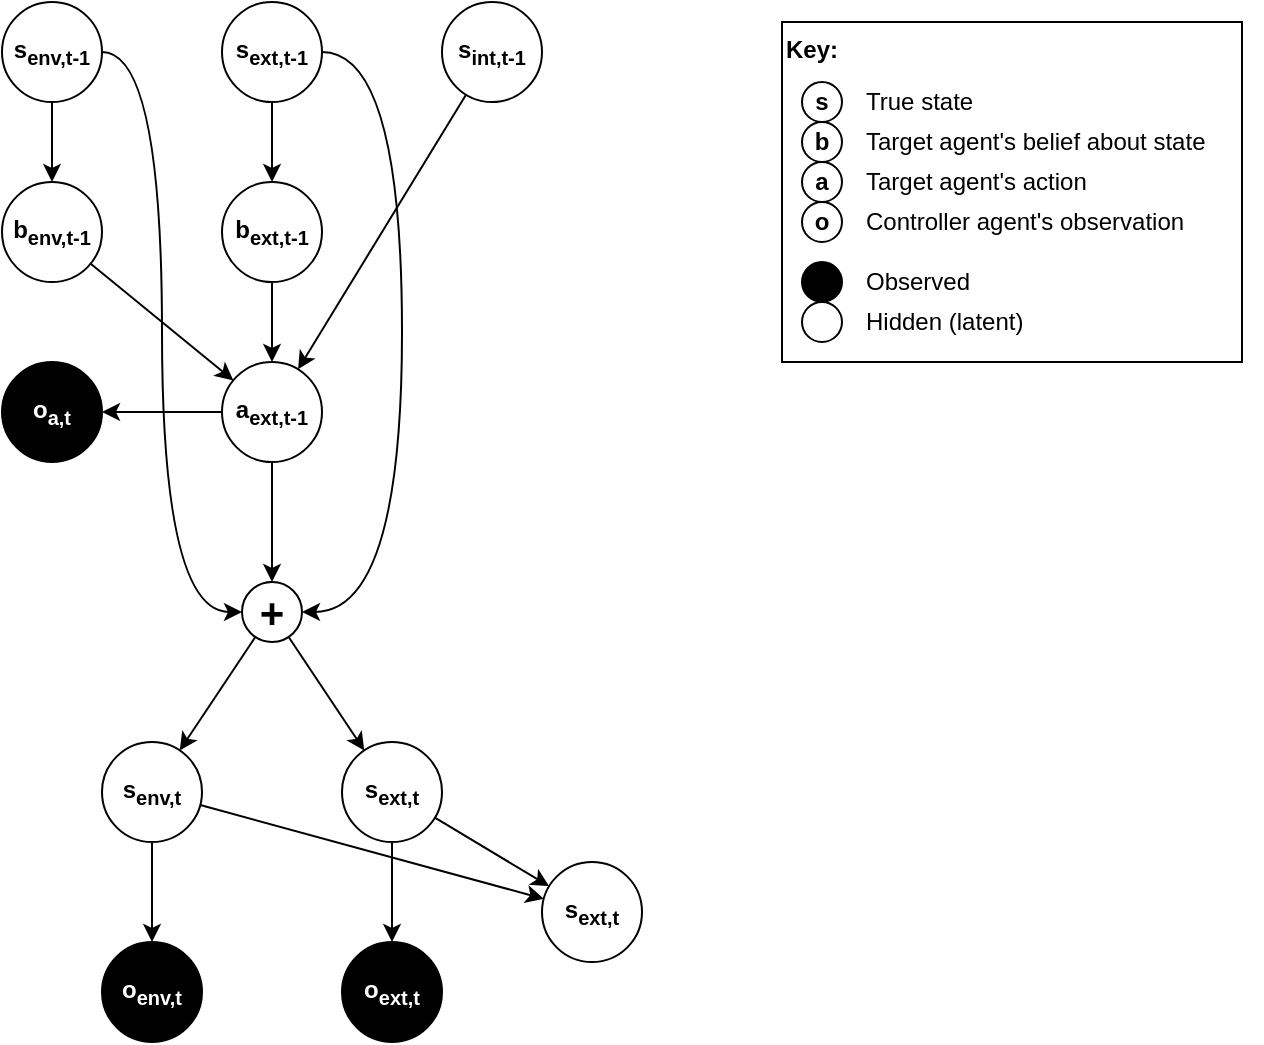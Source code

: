 <mxfile version="14.1.8" type="device" pages="7"><diagram id="QtdzlSZ_UQXzf0qfyII1" name="target-behaviour-model"><mxGraphModel dx="905" dy="672" grid="1" gridSize="10" guides="1" tooltips="1" connect="1" arrows="1" fold="1" page="1" pageScale="1" pageWidth="827" pageHeight="1169" math="0" shadow="0"><root><mxCell id="0"/><mxCell id="1" parent="0"/><mxCell id="ADPFvpgRYnkpSaKvr27C-1" value="o&lt;sub&gt;a,t&lt;/sub&gt;" style="ellipse;whiteSpace=wrap;html=1;aspect=fixed;fontStyle=1;fontSize=12;fillColor=#000000;fontColor=#FFFFFF;" vertex="1" parent="1"><mxGeometry x="90" y="410" width="50" height="50" as="geometry"/></mxCell><mxCell id="ADPFvpgRYnkpSaKvr27C-47" style="edgeStyle=none;rounded=0;orthogonalLoop=1;jettySize=auto;html=1;fontSize=21;" edge="1" parent="1" source="ADPFvpgRYnkpSaKvr27C-23" target="ADPFvpgRYnkpSaKvr27C-34"><mxGeometry relative="1" as="geometry"/></mxCell><mxCell id="ADPFvpgRYnkpSaKvr27C-56" style="edgeStyle=orthogonalEdgeStyle;curved=1;rounded=0;orthogonalLoop=1;jettySize=auto;html=1;fontSize=21;entryX=0;entryY=0.5;entryDx=0;entryDy=0;" edge="1" parent="1" source="ADPFvpgRYnkpSaKvr27C-23" target="ADPFvpgRYnkpSaKvr27C-37"><mxGeometry relative="1" as="geometry"><Array as="points"><mxPoint x="170" y="255"/><mxPoint x="170" y="535"/></Array></mxGeometry></mxCell><mxCell id="ADPFvpgRYnkpSaKvr27C-23" value="s&lt;sub&gt;env,t-1&lt;/sub&gt;" style="ellipse;whiteSpace=wrap;html=1;aspect=fixed;fontStyle=1;fontSize=12;" vertex="1" parent="1"><mxGeometry x="90" y="230" width="50" height="50" as="geometry"/></mxCell><mxCell id="ADPFvpgRYnkpSaKvr27C-46" style="edgeStyle=none;rounded=0;orthogonalLoop=1;jettySize=auto;html=1;fontSize=21;" edge="1" parent="1" source="ADPFvpgRYnkpSaKvr27C-32" target="ADPFvpgRYnkpSaKvr27C-35"><mxGeometry relative="1" as="geometry"/></mxCell><mxCell id="ADPFvpgRYnkpSaKvr27C-55" style="edgeStyle=orthogonalEdgeStyle;rounded=0;orthogonalLoop=1;jettySize=auto;html=1;fontSize=21;curved=1;" edge="1" parent="1" source="ADPFvpgRYnkpSaKvr27C-32" target="ADPFvpgRYnkpSaKvr27C-37"><mxGeometry relative="1" as="geometry"><Array as="points"><mxPoint x="290" y="255"/><mxPoint x="290" y="535"/></Array></mxGeometry></mxCell><mxCell id="ADPFvpgRYnkpSaKvr27C-32" value="&lt;span style=&quot;font-size: 12px&quot;&gt;s&lt;/span&gt;&lt;sub&gt;ext,t-1&lt;/sub&gt;" style="ellipse;whiteSpace=wrap;html=1;aspect=fixed;fontStyle=1;fontSize=12;" vertex="1" parent="1"><mxGeometry x="200" y="230" width="50" height="50" as="geometry"/></mxCell><mxCell id="ADPFvpgRYnkpSaKvr27C-48" style="edgeStyle=none;rounded=0;orthogonalLoop=1;jettySize=auto;html=1;fontSize=21;" edge="1" parent="1" source="ADPFvpgRYnkpSaKvr27C-33" target="ADPFvpgRYnkpSaKvr27C-36"><mxGeometry relative="1" as="geometry"/></mxCell><mxCell id="ADPFvpgRYnkpSaKvr27C-33" value="s&lt;sub&gt;int,t-1&lt;/sub&gt;" style="ellipse;whiteSpace=wrap;html=1;aspect=fixed;fontStyle=1;fontSize=12;" vertex="1" parent="1"><mxGeometry x="310" y="230" width="50" height="50" as="geometry"/></mxCell><mxCell id="ADPFvpgRYnkpSaKvr27C-45" style="rounded=0;orthogonalLoop=1;jettySize=auto;html=1;fontSize=21;" edge="1" parent="1" source="ADPFvpgRYnkpSaKvr27C-34" target="ADPFvpgRYnkpSaKvr27C-36"><mxGeometry relative="1" as="geometry"/></mxCell><mxCell id="ADPFvpgRYnkpSaKvr27C-34" value="&lt;span style=&quot;font-size: 12px&quot;&gt;b&lt;/span&gt;&lt;sub&gt;env,t-1&lt;/sub&gt;" style="ellipse;whiteSpace=wrap;html=1;aspect=fixed;fontStyle=1;fontSize=12;" vertex="1" parent="1"><mxGeometry x="90" y="320" width="50" height="50" as="geometry"/></mxCell><mxCell id="ADPFvpgRYnkpSaKvr27C-44" style="edgeStyle=orthogonalEdgeStyle;rounded=0;orthogonalLoop=1;jettySize=auto;html=1;fontSize=21;" edge="1" parent="1" source="ADPFvpgRYnkpSaKvr27C-35" target="ADPFvpgRYnkpSaKvr27C-36"><mxGeometry relative="1" as="geometry"/></mxCell><mxCell id="ADPFvpgRYnkpSaKvr27C-35" value="&lt;span style=&quot;font-size: 12px&quot;&gt;b&lt;/span&gt;&lt;sub&gt;ext,t-1&lt;/sub&gt;" style="ellipse;whiteSpace=wrap;html=1;aspect=fixed;fontStyle=1;fontSize=12;" vertex="1" parent="1"><mxGeometry x="200" y="320" width="50" height="50" as="geometry"/></mxCell><mxCell id="ADPFvpgRYnkpSaKvr27C-43" style="edgeStyle=orthogonalEdgeStyle;rounded=0;orthogonalLoop=1;jettySize=auto;html=1;fontSize=21;" edge="1" parent="1" source="ADPFvpgRYnkpSaKvr27C-36" target="ADPFvpgRYnkpSaKvr27C-1"><mxGeometry relative="1" as="geometry"/></mxCell><mxCell id="ADPFvpgRYnkpSaKvr27C-57" style="rounded=0;orthogonalLoop=1;jettySize=auto;html=1;fontSize=21;" edge="1" parent="1" source="ADPFvpgRYnkpSaKvr27C-36" target="ADPFvpgRYnkpSaKvr27C-37"><mxGeometry relative="1" as="geometry"/></mxCell><mxCell id="ADPFvpgRYnkpSaKvr27C-36" value="&lt;span style=&quot;font-size: 12px&quot;&gt;a&lt;/span&gt;&lt;sub&gt;ext,t-1&lt;/sub&gt;" style="ellipse;whiteSpace=wrap;html=1;aspect=fixed;fontStyle=1;fontSize=12;" vertex="1" parent="1"><mxGeometry x="200" y="410" width="50" height="50" as="geometry"/></mxCell><mxCell id="ADPFvpgRYnkpSaKvr27C-49" style="edgeStyle=none;rounded=0;orthogonalLoop=1;jettySize=auto;html=1;fontSize=21;" edge="1" parent="1" source="ADPFvpgRYnkpSaKvr27C-37" target="ADPFvpgRYnkpSaKvr27C-38"><mxGeometry relative="1" as="geometry"/></mxCell><mxCell id="ADPFvpgRYnkpSaKvr27C-50" style="edgeStyle=none;rounded=0;orthogonalLoop=1;jettySize=auto;html=1;fontSize=21;" edge="1" parent="1" source="ADPFvpgRYnkpSaKvr27C-37" target="ADPFvpgRYnkpSaKvr27C-39"><mxGeometry relative="1" as="geometry"/></mxCell><mxCell id="ADPFvpgRYnkpSaKvr27C-37" value="+" style="ellipse;whiteSpace=wrap;html=1;aspect=fixed;fontStyle=1;fontSize=21;" vertex="1" parent="1"><mxGeometry x="210" y="520" width="30" height="30" as="geometry"/></mxCell><mxCell id="ADPFvpgRYnkpSaKvr27C-51" style="edgeStyle=none;rounded=0;orthogonalLoop=1;jettySize=auto;html=1;fontSize=21;" edge="1" parent="1" source="ADPFvpgRYnkpSaKvr27C-38" target="ADPFvpgRYnkpSaKvr27C-41"><mxGeometry relative="1" as="geometry"/></mxCell><mxCell id="ADPFvpgRYnkpSaKvr27C-54" style="edgeStyle=none;rounded=0;orthogonalLoop=1;jettySize=auto;html=1;fontSize=21;" edge="1" parent="1" source="ADPFvpgRYnkpSaKvr27C-38" target="ADPFvpgRYnkpSaKvr27C-40"><mxGeometry relative="1" as="geometry"/></mxCell><mxCell id="ADPFvpgRYnkpSaKvr27C-38" value="s&lt;sub&gt;env,t&lt;/sub&gt;" style="ellipse;whiteSpace=wrap;html=1;aspect=fixed;fontStyle=1;fontSize=12;" vertex="1" parent="1"><mxGeometry x="140" y="600" width="50" height="50" as="geometry"/></mxCell><mxCell id="ADPFvpgRYnkpSaKvr27C-52" style="edgeStyle=none;rounded=0;orthogonalLoop=1;jettySize=auto;html=1;fontSize=21;" edge="1" parent="1" source="ADPFvpgRYnkpSaKvr27C-39" target="ADPFvpgRYnkpSaKvr27C-42"><mxGeometry relative="1" as="geometry"/></mxCell><mxCell id="ADPFvpgRYnkpSaKvr27C-53" style="edgeStyle=none;rounded=0;orthogonalLoop=1;jettySize=auto;html=1;fontSize=21;" edge="1" parent="1" source="ADPFvpgRYnkpSaKvr27C-39" target="ADPFvpgRYnkpSaKvr27C-40"><mxGeometry relative="1" as="geometry"/></mxCell><mxCell id="ADPFvpgRYnkpSaKvr27C-39" value="s&lt;sub&gt;ext,t&lt;/sub&gt;" style="ellipse;whiteSpace=wrap;html=1;aspect=fixed;fontStyle=1;fontSize=12;" vertex="1" parent="1"><mxGeometry x="260" y="600" width="50" height="50" as="geometry"/></mxCell><mxCell id="ADPFvpgRYnkpSaKvr27C-40" value="s&lt;sub&gt;ext,t&lt;/sub&gt;" style="ellipse;whiteSpace=wrap;html=1;aspect=fixed;fontStyle=1;fontSize=12;" vertex="1" parent="1"><mxGeometry x="360" y="660" width="50" height="50" as="geometry"/></mxCell><mxCell id="ADPFvpgRYnkpSaKvr27C-41" value="o&lt;sub&gt;env,t&lt;/sub&gt;" style="ellipse;whiteSpace=wrap;html=1;aspect=fixed;fontStyle=1;fontSize=12;fillColor=#000000;fontColor=#FFFFFF;" vertex="1" parent="1"><mxGeometry x="140" y="700" width="50" height="50" as="geometry"/></mxCell><mxCell id="ADPFvpgRYnkpSaKvr27C-42" value="o&lt;sub&gt;ext,t&lt;/sub&gt;" style="ellipse;whiteSpace=wrap;html=1;aspect=fixed;fontStyle=1;fontSize=12;fillColor=#000000;fontColor=#FFFFFF;" vertex="1" parent="1"><mxGeometry x="260" y="700" width="50" height="50" as="geometry"/></mxCell><mxCell id="-2ILIqnH0uPCIQ0NG5LR-1" value="Key:" style="rounded=0;whiteSpace=wrap;html=1;fontStyle=1;align=left;verticalAlign=top;" vertex="1" parent="1"><mxGeometry x="480" y="240" width="230" height="170" as="geometry"/></mxCell><mxCell id="-2ILIqnH0uPCIQ0NG5LR-11" value="s" style="ellipse;whiteSpace=wrap;html=1;aspect=fixed;fontStyle=1;fontSize=12;" vertex="1" parent="1"><mxGeometry x="490" y="270" width="20" height="20" as="geometry"/></mxCell><mxCell id="-2ILIqnH0uPCIQ0NG5LR-12" value="b" style="ellipse;whiteSpace=wrap;html=1;aspect=fixed;fontStyle=1;fontSize=12;" vertex="1" parent="1"><mxGeometry x="490" y="290" width="20" height="20" as="geometry"/></mxCell><mxCell id="-2ILIqnH0uPCIQ0NG5LR-13" value="a" style="ellipse;whiteSpace=wrap;html=1;aspect=fixed;fontStyle=1;fontSize=12;" vertex="1" parent="1"><mxGeometry x="490" y="310" width="20" height="20" as="geometry"/></mxCell><mxCell id="-2ILIqnH0uPCIQ0NG5LR-14" value="o" style="ellipse;whiteSpace=wrap;html=1;aspect=fixed;fontStyle=1;fontSize=12;" vertex="1" parent="1"><mxGeometry x="490" y="330" width="20" height="20" as="geometry"/></mxCell><mxCell id="-2ILIqnH0uPCIQ0NG5LR-15" value="True state" style="text;html=1;strokeColor=none;fillColor=none;align=left;verticalAlign=middle;whiteSpace=wrap;rounded=0;fontSize=12;" vertex="1" parent="1"><mxGeometry x="520" y="270" width="110" height="20" as="geometry"/></mxCell><mxCell id="-2ILIqnH0uPCIQ0NG5LR-16" value="Target agent's belief about state" style="text;html=1;strokeColor=none;fillColor=none;align=left;verticalAlign=middle;whiteSpace=wrap;rounded=0;fontSize=12;" vertex="1" parent="1"><mxGeometry x="520" y="290" width="200" height="20" as="geometry"/></mxCell><mxCell id="-2ILIqnH0uPCIQ0NG5LR-17" value="Target agent's action" style="text;html=1;strokeColor=none;fillColor=none;align=left;verticalAlign=middle;whiteSpace=wrap;rounded=0;fontSize=12;" vertex="1" parent="1"><mxGeometry x="520" y="310" width="200" height="20" as="geometry"/></mxCell><mxCell id="-2ILIqnH0uPCIQ0NG5LR-18" value="Controller agent's observation" style="text;html=1;strokeColor=none;fillColor=none;align=left;verticalAlign=middle;whiteSpace=wrap;rounded=0;fontSize=12;" vertex="1" parent="1"><mxGeometry x="520" y="330" width="200" height="20" as="geometry"/></mxCell><mxCell id="-2ILIqnH0uPCIQ0NG5LR-19" value="" style="ellipse;whiteSpace=wrap;html=1;aspect=fixed;fontStyle=1;fontSize=12;fillColor=#000000;" vertex="1" parent="1"><mxGeometry x="490" y="360" width="20" height="20" as="geometry"/></mxCell><mxCell id="-2ILIqnH0uPCIQ0NG5LR-20" value="" style="ellipse;whiteSpace=wrap;html=1;aspect=fixed;fontStyle=1;fontSize=12;" vertex="1" parent="1"><mxGeometry x="490" y="380" width="20" height="20" as="geometry"/></mxCell><mxCell id="-2ILIqnH0uPCIQ0NG5LR-21" value="Observed" style="text;html=1;strokeColor=none;fillColor=none;align=left;verticalAlign=middle;whiteSpace=wrap;rounded=0;fontSize=12;" vertex="1" parent="1"><mxGeometry x="520" y="360" width="200" height="20" as="geometry"/></mxCell><mxCell id="-2ILIqnH0uPCIQ0NG5LR-22" value="Hidden (latent)" style="text;html=1;strokeColor=none;fillColor=none;align=left;verticalAlign=middle;whiteSpace=wrap;rounded=0;fontSize=12;" vertex="1" parent="1"><mxGeometry x="520" y="380" width="200" height="20" as="geometry"/></mxCell></root></mxGraphModel></diagram><diagram id="-X9fURTQaDmz15lG2JNf" name="controller-reward"><mxGraphModel dx="1086" dy="806" grid="1" gridSize="10" guides="1" tooltips="1" connect="1" arrows="1" fold="1" page="1" pageScale="1" pageWidth="827" pageHeight="1169" math="0" shadow="0"><root><mxCell id="wrNYG9gyGPS-cZgi2p1g-0"/><mxCell id="wrNYG9gyGPS-cZgi2p1g-1" parent="wrNYG9gyGPS-cZgi2p1g-0"/><mxCell id="NdN7URrwchVapzlIkRLf-3" value="Simplified" style="rounded=0;whiteSpace=wrap;html=1;strokeColor=#d6b656;fillColor=none;dashed=1;strokeWidth=3;fontStyle=1;verticalAlign=top;align=left;spacing=2;spacingLeft=3;fontColor=#AD9346;dashPattern=1 1;perimeterSpacing=0;" vertex="1" parent="wrNYG9gyGPS-cZgi2p1g-1"><mxGeometry x="380" y="210" width="220" height="490" as="geometry"/></mxCell><mxCell id="NdN7URrwchVapzlIkRLf-2" value="True" style="rounded=0;whiteSpace=wrap;html=1;strokeColor=#d6b656;fillColor=none;dashed=1;strokeWidth=3;fontStyle=1;verticalAlign=top;align=left;spacing=2;spacingLeft=3;fontColor=#AD9346;dashPattern=1 1;perimeterSpacing=0;" vertex="1" parent="wrNYG9gyGPS-cZgi2p1g-1"><mxGeometry x="10" y="210" width="350" height="490" as="geometry"/></mxCell><mxCell id="NdN7URrwchVapzlIkRLf-7" value="o&lt;sub&gt;r,ctrl&lt;/sub&gt;" style="ellipse;whiteSpace=wrap;html=1;aspect=fixed;fontStyle=1;fontSize=12;fillColor=#000000;fontColor=#FFFFFF;" vertex="1" parent="wrNYG9gyGPS-cZgi2p1g-1"><mxGeometry x="464" y="470" width="50" height="50" as="geometry"/></mxCell><mxCell id="NdN7URrwchVapzlIkRLf-8" style="edgeStyle=none;rounded=0;orthogonalLoop=1;jettySize=auto;html=1;fontSize=12;" edge="1" source="NdN7URrwchVapzlIkRLf-9" target="NdN7URrwchVapzlIkRLf-11" parent="wrNYG9gyGPS-cZgi2p1g-1"><mxGeometry relative="1" as="geometry"/></mxCell><mxCell id="NdN7URrwchVapzlIkRLf-9" value="s&lt;sub&gt;env&lt;/sub&gt;" style="ellipse;whiteSpace=wrap;html=1;aspect=fixed;fontStyle=1;fontSize=12;fillColor=#808080;fontColor=#FFFFFF;" vertex="1" parent="wrNYG9gyGPS-cZgi2p1g-1"><mxGeometry x="414" y="290" width="50" height="50" as="geometry"/></mxCell><mxCell id="NdN7URrwchVapzlIkRLf-10" style="edgeStyle=none;rounded=0;orthogonalLoop=1;jettySize=auto;html=1;entryX=0.5;entryY=1;entryDx=0;entryDy=0;fontSize=12;" edge="1" source="NdN7URrwchVapzlIkRLf-11" target="NdN7URrwchVapzlIkRLf-7" parent="wrNYG9gyGPS-cZgi2p1g-1"><mxGeometry relative="1" as="geometry"/></mxCell><mxCell id="NdN7URrwchVapzlIkRLf-11" value="r&lt;sub&gt;ctrl&lt;/sub&gt;" style="ellipse;whiteSpace=wrap;html=1;aspect=fixed;fontStyle=1;fontSize=12;" vertex="1" parent="wrNYG9gyGPS-cZgi2p1g-1"><mxGeometry x="464" y="380" width="50" height="50" as="geometry"/></mxCell><mxCell id="NdN7URrwchVapzlIkRLf-28" style="edgeStyle=none;rounded=0;orthogonalLoop=1;jettySize=auto;html=1;fontSize=12;" edge="1" parent="wrNYG9gyGPS-cZgi2p1g-1" source="NdN7URrwchVapzlIkRLf-15" target="NdN7URrwchVapzlIkRLf-27"><mxGeometry relative="1" as="geometry"/></mxCell><mxCell id="NdN7URrwchVapzlIkRLf-15" value="&lt;b&gt;professor's&lt;br&gt;judgement&lt;/b&gt;" style="ellipse;whiteSpace=wrap;html=1;fillColor=none;fontSize=12;align=center;" vertex="1" parent="wrNYG9gyGPS-cZgi2p1g-1"><mxGeometry x="110" y="410" width="90" height="80" as="geometry"/></mxCell><mxCell id="NdN7URrwchVapzlIkRLf-20" style="edgeStyle=none;rounded=0;orthogonalLoop=1;jettySize=auto;html=1;fontSize=12;" edge="1" parent="wrNYG9gyGPS-cZgi2p1g-1" source="NdN7URrwchVapzlIkRLf-16" target="NdN7URrwchVapzlIkRLf-15"><mxGeometry relative="1" as="geometry"/></mxCell><mxCell id="NdN7URrwchVapzlIkRLf-16" value="&lt;b&gt;target's&lt;br&gt;state&lt;/b&gt;" style="ellipse;whiteSpace=wrap;html=1;fontSize=12;align=center;fillColor=#808080;fontColor=#FFFFFF;" vertex="1" parent="wrNYG9gyGPS-cZgi2p1g-1"><mxGeometry x="260" y="310" width="90" height="80" as="geometry"/></mxCell><mxCell id="NdN7URrwchVapzlIkRLf-19" style="edgeStyle=none;rounded=0;orthogonalLoop=1;jettySize=auto;html=1;fontSize=12;" edge="1" parent="wrNYG9gyGPS-cZgi2p1g-1" source="NdN7URrwchVapzlIkRLf-17" target="NdN7URrwchVapzlIkRLf-15"><mxGeometry relative="1" as="geometry"/></mxCell><mxCell id="NdN7URrwchVapzlIkRLf-17" value="&lt;b&gt;target's&lt;br&gt;trajectory&lt;/b&gt;" style="ellipse;whiteSpace=wrap;html=1;fontSize=12;align=center;fillColor=#808080;fontColor=#FFFFFF;" vertex="1" parent="wrNYG9gyGPS-cZgi2p1g-1"><mxGeometry x="260" y="400" width="90" height="80" as="geometry"/></mxCell><mxCell id="NdN7URrwchVapzlIkRLf-22" style="edgeStyle=none;rounded=0;orthogonalLoop=1;jettySize=auto;html=1;fontSize=12;" edge="1" parent="wrNYG9gyGPS-cZgi2p1g-1" source="NdN7URrwchVapzlIkRLf-21" target="NdN7URrwchVapzlIkRLf-15"><mxGeometry relative="1" as="geometry"/></mxCell><mxCell id="NdN7URrwchVapzlIkRLf-21" value="&lt;b&gt;professor's&lt;br&gt;past&lt;br&gt;controller feedback&lt;/b&gt;" style="ellipse;whiteSpace=wrap;html=1;fontSize=12;align=center;fillColor=#808080;fontColor=#FFFFFF;" vertex="1" parent="wrNYG9gyGPS-cZgi2p1g-1"><mxGeometry x="20" y="320" width="90" height="80" as="geometry"/></mxCell><mxCell id="NdN7URrwchVapzlIkRLf-24" style="edgeStyle=none;rounded=0;orthogonalLoop=1;jettySize=auto;html=1;fontSize=12;" edge="1" parent="wrNYG9gyGPS-cZgi2p1g-1" source="NdN7URrwchVapzlIkRLf-23" target="NdN7URrwchVapzlIkRLf-15"><mxGeometry relative="1" as="geometry"/></mxCell><mxCell id="NdN7URrwchVapzlIkRLf-23" value="&lt;b&gt;professor's&lt;br&gt;objective&lt;/b&gt;" style="ellipse;whiteSpace=wrap;html=1;fillColor=none;fontSize=12;align=center;" vertex="1" parent="wrNYG9gyGPS-cZgi2p1g-1"><mxGeometry x="80" y="230" width="90" height="80" as="geometry"/></mxCell><mxCell id="NdN7URrwchVapzlIkRLf-25" value="o&lt;sub&gt;r,ctrl&lt;/sub&gt;" style="ellipse;whiteSpace=wrap;html=1;aspect=fixed;fontStyle=1;fontSize=12;fillColor=#000000;fontColor=#FFFFFF;" vertex="1" parent="wrNYG9gyGPS-cZgi2p1g-1"><mxGeometry x="130" y="630" width="50" height="50" as="geometry"/></mxCell><mxCell id="NdN7URrwchVapzlIkRLf-26" style="edgeStyle=none;rounded=0;orthogonalLoop=1;jettySize=auto;html=1;entryX=0.5;entryY=1;entryDx=0;entryDy=0;fontSize=12;" edge="1" source="NdN7URrwchVapzlIkRLf-27" target="NdN7URrwchVapzlIkRLf-25" parent="wrNYG9gyGPS-cZgi2p1g-1"><mxGeometry relative="1" as="geometry"/></mxCell><mxCell id="NdN7URrwchVapzlIkRLf-27" value="r&lt;sub&gt;ctrl&lt;/sub&gt;" style="ellipse;whiteSpace=wrap;html=1;aspect=fixed;fontStyle=1;fontSize=12;" vertex="1" parent="wrNYG9gyGPS-cZgi2p1g-1"><mxGeometry x="130" y="540" width="50" height="50" as="geometry"/></mxCell><mxCell id="NdN7URrwchVapzlIkRLf-30" style="edgeStyle=none;rounded=0;orthogonalLoop=1;jettySize=auto;html=1;fontSize=12;" edge="1" parent="wrNYG9gyGPS-cZgi2p1g-1" source="NdN7URrwchVapzlIkRLf-29" target="NdN7URrwchVapzlIkRLf-11"><mxGeometry relative="1" as="geometry"/></mxCell><mxCell id="NdN7URrwchVapzlIkRLf-29" value="s&lt;sub&gt;ext&lt;/sub&gt;" style="ellipse;whiteSpace=wrap;html=1;aspect=fixed;fontStyle=1;fontSize=12;fillColor=#808080;fontColor=#FFFFFF;" vertex="1" parent="wrNYG9gyGPS-cZgi2p1g-1"><mxGeometry x="514" y="290" width="50" height="50" as="geometry"/></mxCell><mxCell id="dTZmf2LsyuIVv_brjaKV-1" style="edgeStyle=none;rounded=0;orthogonalLoop=1;jettySize=auto;html=1;fontSize=12;" edge="1" parent="wrNYG9gyGPS-cZgi2p1g-1" source="dTZmf2LsyuIVv_brjaKV-0" target="NdN7URrwchVapzlIkRLf-15"><mxGeometry relative="1" as="geometry"/></mxCell><mxCell id="dTZmf2LsyuIVv_brjaKV-0" value="&lt;b&gt;environment&lt;br&gt;state&lt;/b&gt;" style="ellipse;whiteSpace=wrap;html=1;fontSize=12;align=center;fillColor=#808080;fontColor=#FFFFFF;" vertex="1" parent="wrNYG9gyGPS-cZgi2p1g-1"><mxGeometry x="190" y="240" width="90" height="80" as="geometry"/></mxCell><mxCell id="iWz8dyB88ESRTglYH8F5-0" value="Key:" style="rounded=0;whiteSpace=wrap;html=1;fontStyle=1;align=left;verticalAlign=top;" vertex="1" parent="wrNYG9gyGPS-cZgi2p1g-1"><mxGeometry x="630" y="210" width="260" height="100" as="geometry"/></mxCell><mxCell id="iWz8dyB88ESRTglYH8F5-9" value="" style="ellipse;whiteSpace=wrap;html=1;aspect=fixed;fontStyle=1;fontSize=12;fillColor=#808080;" vertex="1" parent="wrNYG9gyGPS-cZgi2p1g-1"><mxGeometry x="640" y="260" width="20" height="20" as="geometry"/></mxCell><mxCell id="iWz8dyB88ESRTglYH8F5-10" value="" style="ellipse;whiteSpace=wrap;html=1;aspect=fixed;fontStyle=1;fontSize=12;" vertex="1" parent="wrNYG9gyGPS-cZgi2p1g-1"><mxGeometry x="640" y="280" width="20" height="20" as="geometry"/></mxCell><mxCell id="iWz8dyB88ESRTglYH8F5-11" value="Latent + observation rolled into one" style="text;html=1;strokeColor=none;fillColor=none;align=left;verticalAlign=middle;whiteSpace=wrap;rounded=0;fontSize=12;" vertex="1" parent="wrNYG9gyGPS-cZgi2p1g-1"><mxGeometry x="670" y="260" width="200" height="20" as="geometry"/></mxCell><mxCell id="iWz8dyB88ESRTglYH8F5-12" value="Hidden (latent)" style="text;html=1;strokeColor=none;fillColor=none;align=left;verticalAlign=middle;whiteSpace=wrap;rounded=0;fontSize=12;" vertex="1" parent="wrNYG9gyGPS-cZgi2p1g-1"><mxGeometry x="670" y="280" width="170" height="20" as="geometry"/></mxCell><mxCell id="iWz8dyB88ESRTglYH8F5-13" value="" style="ellipse;whiteSpace=wrap;html=1;aspect=fixed;fontStyle=1;fontSize=12;fillColor=#000000;" vertex="1" parent="wrNYG9gyGPS-cZgi2p1g-1"><mxGeometry x="640" y="240" width="20" height="20" as="geometry"/></mxCell><mxCell id="iWz8dyB88ESRTglYH8F5-14" value="Observed" style="text;html=1;strokeColor=none;fillColor=none;align=left;verticalAlign=middle;whiteSpace=wrap;rounded=0;fontSize=12;" vertex="1" parent="wrNYG9gyGPS-cZgi2p1g-1"><mxGeometry x="670" y="240" width="170" height="20" as="geometry"/></mxCell></root></mxGraphModel></diagram><diagram id="SvDaWFh80QO-hT4ZVw1k" name="goal-selection"><mxGraphModel dx="1086" dy="806" grid="1" gridSize="10" guides="1" tooltips="1" connect="1" arrows="1" fold="1" page="1" pageScale="1" pageWidth="827" pageHeight="1169" math="0" shadow="0"><root><mxCell id="1ygy4RnQ-h4MkEhQAP_c-0"/><mxCell id="1ygy4RnQ-h4MkEhQAP_c-1" parent="1ygy4RnQ-h4MkEhQAP_c-0"/><mxCell id="6L2JGAeCJaXu3ApBke-H-4" style="edgeStyle=none;rounded=0;orthogonalLoop=1;jettySize=auto;html=1;fontSize=12;fillColor=#dae8fc;strokeColor=#6c8ebf;" edge="1" parent="1ygy4RnQ-h4MkEhQAP_c-1" source="1ygy4RnQ-h4MkEhQAP_c-2" target="6L2JGAeCJaXu3ApBke-H-1"><mxGeometry relative="1" as="geometry"/></mxCell><mxCell id="6L2JGAeCJaXu3ApBke-H-5" style="edgeStyle=none;rounded=0;orthogonalLoop=1;jettySize=auto;html=1;fontSize=12;fillColor=#dae8fc;strokeColor=#6c8ebf;" edge="1" parent="1ygy4RnQ-h4MkEhQAP_c-1" source="1ygy4RnQ-h4MkEhQAP_c-2" target="6L2JGAeCJaXu3ApBke-H-2"><mxGeometry relative="1" as="geometry"/></mxCell><mxCell id="6L2JGAeCJaXu3ApBke-H-6" style="edgeStyle=none;rounded=0;orthogonalLoop=1;jettySize=auto;html=1;fontSize=12;fillColor=#dae8fc;strokeColor=#6c8ebf;" edge="1" parent="1ygy4RnQ-h4MkEhQAP_c-1" source="1ygy4RnQ-h4MkEhQAP_c-2" target="6L2JGAeCJaXu3ApBke-H-3"><mxGeometry relative="1" as="geometry"/></mxCell><mxCell id="1ygy4RnQ-h4MkEhQAP_c-2" value="choice" style="rhombus;whiteSpace=wrap;html=1;fillColor=#dae8fc;fontSize=12;align=center;fontStyle=1;strokeColor=#6c8ebf;" vertex="1" parent="1ygy4RnQ-h4MkEhQAP_c-1"><mxGeometry x="290" y="180" width="80" height="50" as="geometry"/></mxCell><mxCell id="Sa4e_jLT1mJcIVpEZ8E7-5" value="p(r|g)" style="edgeStyle=none;rounded=0;orthogonalLoop=1;jettySize=auto;html=1;fontSize=12;" edge="1" parent="1ygy4RnQ-h4MkEhQAP_c-1" source="6L2JGAeCJaXu3ApBke-H-1" target="Sa4e_jLT1mJcIVpEZ8E7-1"><mxGeometry relative="1" as="geometry"/></mxCell><mxCell id="6L2JGAeCJaXu3ApBke-H-1" value="Seen states" style="rounded=1;whiteSpace=wrap;html=1;fillColor=#e1d5e7;fontSize=12;align=center;fontStyle=1;strokeColor=#9673a6;" vertex="1" parent="1ygy4RnQ-h4MkEhQAP_c-1"><mxGeometry x="200" y="290" width="120" height="30" as="geometry"/></mxCell><mxCell id="Sa4e_jLT1mJcIVpEZ8E7-6" value="p(r|g)" style="edgeStyle=none;rounded=0;orthogonalLoop=1;jettySize=auto;html=1;fontSize=12;" edge="1" parent="1ygy4RnQ-h4MkEhQAP_c-1" source="6L2JGAeCJaXu3ApBke-H-2" target="Sa4e_jLT1mJcIVpEZ8E7-2"><mxGeometry relative="1" as="geometry"/></mxCell><mxCell id="6L2JGAeCJaXu3ApBke-H-2" value="Unseen states" style="rounded=1;whiteSpace=wrap;html=1;fillColor=#e1d5e7;fontSize=12;align=center;fontStyle=1;strokeColor=#9673a6;" vertex="1" parent="1ygy4RnQ-h4MkEhQAP_c-1"><mxGeometry x="340" y="290" width="120" height="30" as="geometry"/></mxCell><mxCell id="Sa4e_jLT1mJcIVpEZ8E7-7" value="p(r|g)" style="edgeStyle=none;rounded=0;orthogonalLoop=1;jettySize=auto;html=1;fontSize=12;" edge="1" parent="1ygy4RnQ-h4MkEhQAP_c-1" source="6L2JGAeCJaXu3ApBke-H-3" target="Sa4e_jLT1mJcIVpEZ8E7-3"><mxGeometry relative="1" as="geometry"/></mxCell><mxCell id="6L2JGAeCJaXu3ApBke-H-3" value="No goal" style="rounded=1;whiteSpace=wrap;html=1;fillColor=#e1d5e7;fontSize=12;align=center;fontStyle=1;strokeColor=#9673a6;" vertex="1" parent="1ygy4RnQ-h4MkEhQAP_c-1"><mxGeometry x="480" y="290" width="120" height="30" as="geometry"/></mxCell><mxCell id="Sa4e_jLT1mJcIVpEZ8E7-4" value="p(r|g)" style="edgeStyle=none;rounded=0;orthogonalLoop=1;jettySize=auto;html=1;fontSize=12;" edge="1" parent="1ygy4RnQ-h4MkEhQAP_c-1" source="6L2JGAeCJaXu3ApBke-H-7" target="Sa4e_jLT1mJcIVpEZ8E7-0"><mxGeometry relative="1" as="geometry"/></mxCell><mxCell id="6L2JGAeCJaXu3ApBke-H-7" value="Current selection" style="rounded=1;whiteSpace=wrap;html=1;fillColor=#e1d5e7;fontSize=12;align=center;fontStyle=1;strokeColor=#9673a6;" vertex="1" parent="1ygy4RnQ-h4MkEhQAP_c-1"><mxGeometry x="60" y="290" width="120" height="30" as="geometry"/></mxCell><mxCell id="6L2JGAeCJaXu3ApBke-H-8" style="edgeStyle=none;rounded=0;orthogonalLoop=1;jettySize=auto;html=1;fontSize=12;entryX=0.5;entryY=0;entryDx=0;entryDy=0;fillColor=#dae8fc;strokeColor=#6c8ebf;" edge="1" parent="1ygy4RnQ-h4MkEhQAP_c-1" source="1ygy4RnQ-h4MkEhQAP_c-2" target="6L2JGAeCJaXu3ApBke-H-7"><mxGeometry relative="1" as="geometry"/></mxCell><mxCell id="Sa4e_jLT1mJcIVpEZ8E7-0" value="r&lt;sub&gt;ctrl&lt;/sub&gt;" style="ellipse;whiteSpace=wrap;html=1;aspect=fixed;fontStyle=1;fontSize=12;fillColor=#808080;fontColor=#FFFFFF;" vertex="1" parent="1ygy4RnQ-h4MkEhQAP_c-1"><mxGeometry x="95" y="400" width="50" height="50" as="geometry"/></mxCell><mxCell id="Sa4e_jLT1mJcIVpEZ8E7-1" value="r&lt;sub&gt;ctrl&lt;/sub&gt;" style="ellipse;whiteSpace=wrap;html=1;aspect=fixed;fontStyle=1;fontSize=12;fillColor=#808080;fontColor=#FFFFFF;" vertex="1" parent="1ygy4RnQ-h4MkEhQAP_c-1"><mxGeometry x="235" y="400" width="50" height="50" as="geometry"/></mxCell><mxCell id="Sa4e_jLT1mJcIVpEZ8E7-2" value="r&lt;sub&gt;ctrl&lt;/sub&gt;" style="ellipse;whiteSpace=wrap;html=1;aspect=fixed;fontStyle=1;fontSize=12;fillColor=#808080;fontColor=#FFFFFF;" vertex="1" parent="1ygy4RnQ-h4MkEhQAP_c-1"><mxGeometry x="375" y="400" width="50" height="50" as="geometry"/></mxCell><mxCell id="Sa4e_jLT1mJcIVpEZ8E7-3" value="r&lt;sub&gt;ctrl&lt;/sub&gt;" style="ellipse;whiteSpace=wrap;html=1;aspect=fixed;fontStyle=1;fontSize=12;fillColor=#808080;fontColor=#FFFFFF;" vertex="1" parent="1ygy4RnQ-h4MkEhQAP_c-1"><mxGeometry x="515" y="400" width="50" height="50" as="geometry"/></mxCell></root></mxGraphModel></diagram><diagram id="_9dvqtbefYPBdbq9ETeK" name="honeypot-vs-jackpot"><mxGraphModel dx="621" dy="461" grid="1" gridSize="10" guides="1" tooltips="1" connect="1" arrows="1" fold="1" page="1" pageScale="1" pageWidth="827" pageHeight="1169" math="0" shadow="0"><root><mxCell id="-nCsbvEtoYBRzp7uqt_--0"/><mxCell id="-nCsbvEtoYBRzp7uqt_--1" parent="-nCsbvEtoYBRzp7uqt_--0"/><mxCell id="lbnzABnLvHG5Tuug6HIi-0" value="Short iterations" style="rounded=0;whiteSpace=wrap;html=1;strokeColor=#d6b656;fillColor=none;dashed=1;strokeWidth=3;fontStyle=1;verticalAlign=top;align=left;spacing=2;spacingLeft=3;fontColor=#AD9346;dashPattern=1 1;perimeterSpacing=0;" vertex="1" parent="-nCsbvEtoYBRzp7uqt_--1"><mxGeometry x="20" y="50" width="290" height="260" as="geometry"/></mxCell><mxCell id="-nCsbvEtoYBRzp7uqt_--2" value="" style="endArrow=none;html=1;strokeWidth=1;fontSize=12;fillColor=#dae8fc;strokeColor=#6c8ebf;" edge="1" parent="-nCsbvEtoYBRzp7uqt_--1"><mxGeometry width="50" height="50" relative="1" as="geometry"><mxPoint x="40" y="250" as="sourcePoint"/><mxPoint x="40" y="140" as="targetPoint"/></mxGeometry></mxCell><mxCell id="-nCsbvEtoYBRzp7uqt_--3" value="" style="endArrow=none;html=1;strokeWidth=1;fontSize=12;fillColor=#dae8fc;strokeColor=#6c8ebf;" edge="1" parent="-nCsbvEtoYBRzp7uqt_--1"><mxGeometry width="50" height="50" relative="1" as="geometry"><mxPoint x="40" y="250" as="sourcePoint"/><mxPoint x="270" y="250" as="targetPoint"/></mxGeometry></mxCell><mxCell id="-nCsbvEtoYBRzp7uqt_--14" value="" style="endArrow=none;html=1;fontSize=12;fontColor=#FFFFFF;" edge="1" parent="-nCsbvEtoYBRzp7uqt_--1"><mxGeometry width="50" height="50" relative="1" as="geometry"><mxPoint x="40" y="210" as="sourcePoint"/><mxPoint x="260" y="210" as="targetPoint"/><Array as="points"><mxPoint x="50" y="200"/><mxPoint x="60" y="210"/><mxPoint x="60" y="200"/><mxPoint x="70" y="220"/><mxPoint x="80" y="200"/><mxPoint x="80" y="210"/><mxPoint x="90" y="200"/><mxPoint x="90" y="210"/><mxPoint x="95" y="171"/><mxPoint x="100" y="210"/><mxPoint x="110" y="200"/><mxPoint x="110" y="210"/><mxPoint x="120" y="190"/><mxPoint x="130" y="210"/><mxPoint x="140" y="200"/><mxPoint x="146" y="170"/><mxPoint x="150" y="210"/><mxPoint x="170" y="200"/><mxPoint x="170" y="220"/><mxPoint x="180" y="200"/><mxPoint x="190" y="210"/><mxPoint x="190" y="200"/><mxPoint x="200" y="210"/><mxPoint x="206" y="170"/><mxPoint x="210" y="210"/><mxPoint x="220" y="200"/><mxPoint x="220" y="210"/><mxPoint x="230" y="200"/><mxPoint x="230" y="210"/><mxPoint x="240" y="200"/><mxPoint x="240" y="210"/><mxPoint x="250" y="200"/><mxPoint x="257" y="170"/></Array></mxGeometry></mxCell><mxCell id="-nCsbvEtoYBRzp7uqt_--15" value="" style="endArrow=none;html=1;strokeWidth=1;fontSize=12;fillColor=#dae8fc;strokeColor=#6c8ebf;" edge="1" parent="-nCsbvEtoYBRzp7uqt_--1"><mxGeometry width="50" height="50" relative="1" as="geometry"><mxPoint x="370" y="250" as="sourcePoint"/><mxPoint x="370" y="140" as="targetPoint"/></mxGeometry></mxCell><mxCell id="-nCsbvEtoYBRzp7uqt_--16" value="" style="endArrow=none;html=1;strokeWidth=1;fontSize=12;fillColor=#dae8fc;strokeColor=#6c8ebf;" edge="1" parent="-nCsbvEtoYBRzp7uqt_--1"><mxGeometry width="50" height="50" relative="1" as="geometry"><mxPoint x="370" y="250" as="sourcePoint"/><mxPoint x="600" y="250" as="targetPoint"/></mxGeometry></mxCell><mxCell id="-nCsbvEtoYBRzp7uqt_--35" style="edgeStyle=orthogonalEdgeStyle;curved=1;rounded=0;orthogonalLoop=1;jettySize=auto;html=1;fontSize=12;fontColor=#FFFFFF;dashed=1;" edge="1" parent="-nCsbvEtoYBRzp7uqt_--1" source="-nCsbvEtoYBRzp7uqt_--17"><mxGeometry relative="1" as="geometry"><mxPoint x="540.0" y="170" as="targetPoint"/></mxGeometry></mxCell><mxCell id="-nCsbvEtoYBRzp7uqt_--17" value="&lt;font color=&quot;#000000&quot;&gt;explore&lt;/font&gt;" style="text;html=1;strokeColor=none;fillColor=none;align=center;verticalAlign=middle;whiteSpace=wrap;rounded=0;fontSize=12;fontColor=#FFFFFF;" vertex="1" parent="-nCsbvEtoYBRzp7uqt_--1"><mxGeometry x="370" y="160" width="49" height="20" as="geometry"/></mxCell><mxCell id="-nCsbvEtoYBRzp7uqt_--18" value="" style="endArrow=none;html=1;fontSize=12;fontColor=#FFFFFF;" edge="1" parent="-nCsbvEtoYBRzp7uqt_--1"><mxGeometry width="50" height="50" relative="1" as="geometry"><mxPoint x="370" y="210" as="sourcePoint"/><mxPoint x="600" y="210" as="targetPoint"/><Array as="points"><mxPoint x="380" y="200"/><mxPoint x="390" y="210"/><mxPoint x="396" y="190"/><mxPoint x="400" y="210"/><mxPoint x="410" y="200"/><mxPoint x="413" y="221"/><mxPoint x="420" y="200"/><mxPoint x="420" y="210"/><mxPoint x="430" y="210"/><mxPoint x="440" y="200"/><mxPoint x="440" y="210"/><mxPoint x="450" y="200"/><mxPoint x="460" y="220"/><mxPoint x="470" y="200"/><mxPoint x="480" y="210"/><mxPoint x="490" y="190"/><mxPoint x="500" y="210"/><mxPoint x="510" y="200"/><mxPoint x="520" y="210"/><mxPoint x="520" y="200"/><mxPoint x="530" y="210"/><mxPoint x="533" y="179"/><mxPoint x="540" y="210"/><mxPoint x="550" y="200"/><mxPoint x="550" y="210"/><mxPoint x="560" y="200"/><mxPoint x="560" y="210"/><mxPoint x="570" y="200"/><mxPoint x="570" y="210"/><mxPoint x="580" y="180"/><mxPoint x="584" y="120"/><mxPoint x="590" y="180"/></Array></mxGeometry></mxCell><mxCell id="-nCsbvEtoYBRzp7uqt_--25" style="rounded=0;orthogonalLoop=1;jettySize=auto;html=1;fontSize=12;fontColor=#FFFFFF;edgeStyle=orthogonalEdgeStyle;curved=1;exitX=0.25;exitY=1;exitDx=0;exitDy=0;" edge="1" parent="-nCsbvEtoYBRzp7uqt_--1" source="-nCsbvEtoYBRzp7uqt_--24"><mxGeometry relative="1" as="geometry"><mxPoint x="70" y="170" as="targetPoint"/></mxGeometry></mxCell><mxCell id="-nCsbvEtoYBRzp7uqt_--24" value="&lt;font color=&quot;#000000&quot;&gt;explore&lt;/font&gt;" style="text;html=1;strokeColor=none;fillColor=none;align=center;verticalAlign=middle;whiteSpace=wrap;rounded=0;fontSize=12;fontColor=#FFFFFF;" vertex="1" parent="-nCsbvEtoYBRzp7uqt_--1"><mxGeometry x="120" y="110" width="50" height="20" as="geometry"/></mxCell><mxCell id="-nCsbvEtoYBRzp7uqt_--26" style="rounded=0;orthogonalLoop=1;jettySize=auto;html=1;fontSize=12;fontColor=#FFFFFF;" edge="1" parent="-nCsbvEtoYBRzp7uqt_--1" source="-nCsbvEtoYBRzp7uqt_--24"><mxGeometry relative="1" as="geometry"><mxPoint x="120" y="170" as="targetPoint"/><mxPoint x="133.75" y="140" as="sourcePoint"/></mxGeometry></mxCell><mxCell id="-nCsbvEtoYBRzp7uqt_--27" style="rounded=0;orthogonalLoop=1;jettySize=auto;html=1;fontSize=12;fontColor=#FFFFFF;" edge="1" parent="-nCsbvEtoYBRzp7uqt_--1" source="-nCsbvEtoYBRzp7uqt_--24"><mxGeometry relative="1" as="geometry"><mxPoint x="170" y="170" as="targetPoint"/><mxPoint x="145" y="140" as="sourcePoint"/></mxGeometry></mxCell><mxCell id="-nCsbvEtoYBRzp7uqt_--28" style="rounded=0;orthogonalLoop=1;jettySize=auto;html=1;fontSize=12;fontColor=#FFFFFF;edgeStyle=orthogonalEdgeStyle;curved=1;exitX=0.75;exitY=1;exitDx=0;exitDy=0;" edge="1" parent="-nCsbvEtoYBRzp7uqt_--1" source="-nCsbvEtoYBRzp7uqt_--24"><mxGeometry relative="1" as="geometry"><mxPoint x="230" y="170" as="targetPoint"/><mxPoint x="158.75" y="140" as="sourcePoint"/></mxGeometry></mxCell><mxCell id="-nCsbvEtoYBRzp7uqt_--29" value="" style="endArrow=classic;html=1;fontSize=12;fontColor=#FFFFFF;" edge="1" parent="-nCsbvEtoYBRzp7uqt_--1"><mxGeometry width="50" height="50" relative="1" as="geometry"><mxPoint x="95" y="270" as="sourcePoint"/><mxPoint x="95" y="225" as="targetPoint"/></mxGeometry></mxCell><mxCell id="-nCsbvEtoYBRzp7uqt_--30" value="" style="endArrow=classic;html=1;fontSize=12;fontColor=#FFFFFF;" edge="1" parent="-nCsbvEtoYBRzp7uqt_--1"><mxGeometry width="50" height="50" relative="1" as="geometry"><mxPoint x="145" y="270" as="sourcePoint"/><mxPoint x="145" y="225" as="targetPoint"/></mxGeometry></mxCell><mxCell id="-nCsbvEtoYBRzp7uqt_--31" value="" style="endArrow=classic;html=1;fontSize=12;fontColor=#FFFFFF;entryX=0.641;entryY=0.673;entryDx=0;entryDy=0;entryPerimeter=0;" edge="1" parent="-nCsbvEtoYBRzp7uqt_--1" target="lbnzABnLvHG5Tuug6HIi-0"><mxGeometry width="50" height="50" relative="1" as="geometry"><mxPoint x="205" y="270" as="sourcePoint"/><mxPoint x="205" y="230" as="targetPoint"/></mxGeometry></mxCell><mxCell id="-nCsbvEtoYBRzp7uqt_--32" value="" style="endArrow=classic;html=1;fontSize=12;fontColor=#FFFFFF;" edge="1" parent="-nCsbvEtoYBRzp7uqt_--1"><mxGeometry width="50" height="50" relative="1" as="geometry"><mxPoint x="584" y="270" as="sourcePoint"/><mxPoint x="584" y="230" as="targetPoint"/></mxGeometry></mxCell><mxCell id="-nCsbvEtoYBRzp7uqt_--33" value="&lt;font color=&quot;#000000&quot;&gt;exploit known reward honeypots&lt;/font&gt;" style="text;html=1;strokeColor=none;fillColor=none;align=center;verticalAlign=middle;whiteSpace=wrap;rounded=0;fontSize=12;fontColor=#FFFFFF;" vertex="1" parent="-nCsbvEtoYBRzp7uqt_--1"><mxGeometry x="80" y="270" width="190" height="20" as="geometry"/></mxCell><mxCell id="-nCsbvEtoYBRzp7uqt_--36" value="&lt;font color=&quot;#000000&quot;&gt;hope of jackpot&lt;/font&gt;" style="text;html=1;strokeColor=none;fillColor=none;align=center;verticalAlign=middle;whiteSpace=wrap;rounded=0;fontSize=12;fontColor=#FFFFFF;" vertex="1" parent="-nCsbvEtoYBRzp7uqt_--1"><mxGeometry x="540" y="270" width="90" height="20" as="geometry"/></mxCell><mxCell id="lbnzABnLvHG5Tuug6HIi-1" value="Long term accrual" style="rounded=0;whiteSpace=wrap;html=1;strokeColor=#d6b656;fillColor=none;dashed=1;strokeWidth=3;fontStyle=1;verticalAlign=top;align=left;spacing=2;spacingLeft=3;fontColor=#AD9346;dashPattern=1 1;perimeterSpacing=0;" vertex="1" parent="-nCsbvEtoYBRzp7uqt_--1"><mxGeometry x="350" y="50" width="290" height="260" as="geometry"/></mxCell><mxCell id="lbnzABnLvHG5Tuug6HIi-2" value="" style="endArrow=classic;html=1;fontSize=12;fontColor=#FFFFFF;entryX=0.807;entryY=0.673;entryDx=0;entryDy=0;entryPerimeter=0;exitX=0.916;exitY=0;exitDx=0;exitDy=0;exitPerimeter=0;" edge="1" parent="-nCsbvEtoYBRzp7uqt_--1" source="-nCsbvEtoYBRzp7uqt_--33" target="lbnzABnLvHG5Tuug6HIi-0"><mxGeometry width="50" height="50" relative="1" as="geometry"><mxPoint x="205" y="270" as="sourcePoint"/><mxPoint x="205" y="230" as="targetPoint"/></mxGeometry></mxCell></root></mxGraphModel></diagram><diagram id="uhq9olPKBDLtYMEJjCgf" name="goal-value"><mxGraphModel dx="905" dy="1841" grid="1" gridSize="10" guides="1" tooltips="1" connect="1" arrows="1" fold="1" page="1" pageScale="1" pageWidth="827" pageHeight="1169" math="0" shadow="0"><root><mxCell id="j0IXeq1EWeHJckR8oO2U-0"/><mxCell id="j0IXeq1EWeHJckR8oO2U-1" parent="j0IXeq1EWeHJckR8oO2U-0"/><mxCell id="6oyD-c9XRXVcYcMtprbR-7" value="" style="rounded=0;whiteSpace=wrap;html=1;fontSize=12;fontColor=#000000;align=center;fillColor=none;strokeWidth=2;" vertex="1" parent="j0IXeq1EWeHJckR8oO2U-1"><mxGeometry x="140" y="110" width="430" height="370" as="geometry"/></mxCell><mxCell id="ew_0-YoZlvcWNli33dNO-7" style="rounded=0;orthogonalLoop=1;jettySize=auto;html=1;fontSize=12;fontColor=#FFFFFF;" edge="1" parent="j0IXeq1EWeHJckR8oO2U-1" source="ew_0-YoZlvcWNli33dNO-9" target="ew_0-YoZlvcWNli33dNO-5"><mxGeometry relative="1" as="geometry"><mxPoint x="265.9" y="278.285" as="sourcePoint"/></mxGeometry></mxCell><mxCell id="ew_0-YoZlvcWNli33dNO-8" style="edgeStyle=none;rounded=0;orthogonalLoop=1;jettySize=auto;html=1;fontSize=12;fontColor=#FFFFFF;" edge="1" parent="j0IXeq1EWeHJckR8oO2U-1" source="ew_0-YoZlvcWNli33dNO-9" target="ew_0-YoZlvcWNli33dNO-6"><mxGeometry relative="1" as="geometry"><mxPoint x="285.558" y="277.661" as="sourcePoint"/></mxGeometry></mxCell><mxCell id="ew_0-YoZlvcWNli33dNO-1" style="edgeStyle=none;rounded=0;orthogonalLoop=1;jettySize=auto;html=1;fontSize=12;" edge="1" parent="j0IXeq1EWeHJckR8oO2U-1" source="ew_0-YoZlvcWNli33dNO-2" target="6oyD-c9XRXVcYcMtprbR-0"><mxGeometry relative="1" as="geometry"><mxPoint x="345.975" y="171.686" as="targetPoint"/></mxGeometry></mxCell><mxCell id="ew_0-YoZlvcWNli33dNO-2" value="&lt;b&gt;current&lt;br&gt;target&lt;br&gt;behaviour&lt;br&gt;&lt;/b&gt;" style="ellipse;whiteSpace=wrap;html=1;fontSize=12;align=center;fillColor=none;fontColor=#000000;" vertex="1" parent="j0IXeq1EWeHJckR8oO2U-1"><mxGeometry x="230" y="-60" width="90" height="80" as="geometry"/></mxCell><mxCell id="ew_0-YoZlvcWNli33dNO-3" style="edgeStyle=none;rounded=0;orthogonalLoop=1;jettySize=auto;html=1;fontSize=12;" edge="1" parent="j0IXeq1EWeHJckR8oO2U-1" source="ew_0-YoZlvcWNli33dNO-4" target="6oyD-c9XRXVcYcMtprbR-0"><mxGeometry relative="1" as="geometry"><mxPoint x="366.466" y="172.784" as="targetPoint"/></mxGeometry></mxCell><mxCell id="ew_0-YoZlvcWNli33dNO-4" value="&lt;b&gt;current&lt;br&gt;state&lt;/b&gt;&lt;br&gt;(s&lt;sub&gt;ext&lt;/sub&gt; + s&lt;sub&gt;env&lt;/sub&gt;)" style="ellipse;whiteSpace=wrap;html=1;fontSize=12;align=center;fillColor=none;fontColor=#000000;" vertex="1" parent="j0IXeq1EWeHJckR8oO2U-1"><mxGeometry x="400" y="-60" width="90" height="80" as="geometry"/></mxCell><mxCell id="ew_0-YoZlvcWNli33dNO-5" value="&lt;b&gt;controller&lt;br&gt;reward&lt;br&gt;(+/-ve)&lt;br&gt;&lt;/b&gt;" style="ellipse;whiteSpace=wrap;html=1;fontSize=12;align=center;fillColor=none;fontColor=#000000;" vertex="1" parent="j0IXeq1EWeHJckR8oO2U-1"><mxGeometry x="230" y="380" width="90" height="80" as="geometry"/></mxCell><mxCell id="ew_0-YoZlvcWNli33dNO-6" value="&lt;b&gt;cost&lt;br&gt;(controller&lt;br&gt;+ target)&lt;br&gt;&lt;/b&gt;" style="ellipse;whiteSpace=wrap;html=1;fontSize=12;align=center;fillColor=none;fontColor=#000000;" vertex="1" parent="j0IXeq1EWeHJckR8oO2U-1"><mxGeometry x="400" y="380" width="90" height="80" as="geometry"/></mxCell><mxCell id="ew_0-YoZlvcWNli33dNO-9" value="&lt;b&gt;target&lt;br&gt;at goal&lt;br&gt;state&lt;br&gt;&lt;/b&gt;" style="ellipse;whiteSpace=wrap;html=1;fontSize=12;align=center;fillColor=none;fontColor=#000000;" vertex="1" parent="j0IXeq1EWeHJckR8oO2U-1"><mxGeometry x="230" y="210" width="90" height="80" as="geometry"/></mxCell><mxCell id="GEwRL1Dmgpm9GC8KI9fm-0" style="edgeStyle=none;rounded=0;orthogonalLoop=1;jettySize=auto;html=1;fontSize=12;fontColor=#FFFFFF;" edge="1" parent="j0IXeq1EWeHJckR8oO2U-1" source="ew_0-YoZlvcWNli33dNO-10" target="ew_0-YoZlvcWNli33dNO-6"><mxGeometry relative="1" as="geometry"/></mxCell><mxCell id="ew_0-YoZlvcWNli33dNO-10" value="&lt;b&gt;fail to&lt;br&gt;reach goal&lt;br&gt;&lt;/b&gt;" style="ellipse;whiteSpace=wrap;html=1;fontSize=12;align=center;fillColor=none;fontColor=#000000;" vertex="1" parent="j0IXeq1EWeHJckR8oO2U-1"><mxGeometry x="400" y="210" width="90" height="80" as="geometry"/></mxCell><mxCell id="UUN0F5GLzM1uDNAhb-sZ-0" value="Doesn't explicitly model assumed value of target learning to follow controller's commands. But perhaps that's implicit in being able to intentionally obtain controller rewards.." style="rounded=0;whiteSpace=wrap;html=1;align=left;fillColor=#fff2cc;strokeColor=#d6b656;fontColor=#666600;dashed=1;spacingLeft=2;spacingRight=2;" vertex="1" parent="j0IXeq1EWeHJckR8oO2U-1"><mxGeometry x="630" y="-60" width="130" height="140" as="geometry"/></mxCell><mxCell id="6oyD-c9XRXVcYcMtprbR-1" value="&lt;font color=&quot;#000000&quot;&gt;&lt;br&gt;&lt;/font&gt;" style="edgeStyle=none;rounded=0;orthogonalLoop=1;jettySize=auto;html=1;fontSize=12;fontColor=#FFFFFF;" edge="1" parent="j0IXeq1EWeHJckR8oO2U-1" source="6oyD-c9XRXVcYcMtprbR-0" target="ew_0-YoZlvcWNli33dNO-9"><mxGeometry x="0.819" y="-68" relative="1" as="geometry"><mxPoint y="-1" as="offset"/></mxGeometry></mxCell><mxCell id="6oyD-c9XRXVcYcMtprbR-2" style="edgeStyle=none;rounded=0;orthogonalLoop=1;jettySize=auto;html=1;fontSize=12;fontColor=#FFFFFF;" edge="1" parent="j0IXeq1EWeHJckR8oO2U-1" source="6oyD-c9XRXVcYcMtprbR-0" target="ew_0-YoZlvcWNli33dNO-10"><mxGeometry relative="1" as="geometry"/></mxCell><mxCell id="6oyD-c9XRXVcYcMtprbR-0" value="+" style="ellipse;whiteSpace=wrap;html=1;aspect=fixed;fontStyle=1;fontSize=21;" vertex="1" parent="j0IXeq1EWeHJckR8oO2U-1"><mxGeometry x="339" y="40" width="30" height="30" as="geometry"/></mxCell><mxCell id="6oyD-c9XRXVcYcMtprbR-3" value="&lt;span style=&quot;background-color: rgb(255 , 255 , 255)&quot;&gt;probability of target reaching&amp;nbsp;&lt;/span&gt;&lt;span style=&quot;background-color: rgb(255 , 255 , 255)&quot;&gt;goal state within x time steps&lt;/span&gt;" style="text;html=1;strokeColor=none;fillColor=none;align=center;verticalAlign=middle;whiteSpace=wrap;rounded=0;fontSize=12;" vertex="1" parent="j0IXeq1EWeHJckR8oO2U-1"><mxGeometry x="194" y="130" width="120" height="50" as="geometry"/></mxCell><mxCell id="6oyD-c9XRXVcYcMtprbR-4" value="&lt;span style=&quot;background-color: rgb(255 , 255 , 255)&quot;&gt;cost distribution of terminating after x time steps&lt;/span&gt;" style="text;html=1;strokeColor=none;fillColor=none;align=center;verticalAlign=middle;whiteSpace=wrap;rounded=0;fontSize=12;" vertex="1" parent="j0IXeq1EWeHJckR8oO2U-1"><mxGeometry x="450" y="300" width="100" height="50" as="geometry"/></mxCell><mxCell id="6oyD-c9XRXVcYcMtprbR-5" value="&lt;span style=&quot;background-color: rgb(255 , 255 , 255)&quot;&gt;probability distribution of reward at goal state (may have high uncertainty)&lt;/span&gt;" style="text;html=1;strokeColor=none;fillColor=none;align=center;verticalAlign=middle;whiteSpace=wrap;rounded=0;fontSize=12;" vertex="1" parent="j0IXeq1EWeHJckR8oO2U-1"><mxGeometry x="150" y="300" width="120" height="60" as="geometry"/></mxCell><mxCell id="6oyD-c9XRXVcYcMtprbR-6" value="&lt;span style=&quot;background-color: rgb(255 , 255 , 255)&quot;&gt;cost distribution of trajectory from &quot;here&quot; to goal state&lt;/span&gt;" style="text;html=1;strokeColor=none;fillColor=none;align=center;verticalAlign=middle;whiteSpace=wrap;rounded=0;fontSize=12;" vertex="1" parent="j0IXeq1EWeHJckR8oO2U-1"><mxGeometry x="314" y="305" width="100" height="50" as="geometry"/></mxCell><mxCell id="6oyD-c9XRXVcYcMtprbR-8" value="G" style="text;html=1;strokeColor=none;fillColor=none;align=right;verticalAlign=middle;whiteSpace=wrap;rounded=0;fontSize=12;fontColor=#000000;fontStyle=1" vertex="1" parent="j0IXeq1EWeHJckR8oO2U-1"><mxGeometry x="510" y="120" width="40" height="20" as="geometry"/></mxCell><mxCell id="6oyD-c9XRXVcYcMtprbR-9" value="Using &quot;plate notation&quot;:&lt;br&gt;box is repeated for G possible goals." style="rounded=0;whiteSpace=wrap;html=1;align=left;fillColor=#fff2cc;strokeColor=#d6b656;fontColor=#666600;dashed=1;spacingLeft=2;spacingRight=2;" vertex="1" parent="j0IXeq1EWeHJckR8oO2U-1"><mxGeometry x="630" y="140" width="130" height="50" as="geometry"/></mxCell><mxCell id="6oyD-c9XRXVcYcMtprbR-10" style="rounded=0;jumpStyle=none;orthogonalLoop=1;jettySize=auto;html=1;strokeWidth=1;fontColor=#666600;dashed=1;strokeColor=#d6b656;fillColor=#fff2cc;endArrow=none;endFill=0;" edge="1" parent="j0IXeq1EWeHJckR8oO2U-1" source="6oyD-c9XRXVcYcMtprbR-9" target="6oyD-c9XRXVcYcMtprbR-8"><mxGeometry relative="1" as="geometry"><mxPoint x="712.174" y="240" as="targetPoint"/><mxPoint x="695.767" y="296.93" as="sourcePoint"/></mxGeometry></mxCell></root></mxGraphModel></diagram><diagram id="dSCTtK0azXIHx4CKw1wz" name="reward-options"><mxGraphModel dx="1086" dy="806" grid="1" gridSize="10" guides="1" tooltips="1" connect="1" arrows="1" fold="1" page="1" pageScale="1" pageWidth="827" pageHeight="1169" math="0" shadow="0"><root><mxCell id="yV9yF0pzov00is6Db1wP-0"/><mxCell id="yV9yF0pzov00is6Db1wP-1" parent="yV9yF0pzov00is6Db1wP-0"/><mxCell id="TJDKriLMMdgA7eeYXzb5-0" style="edgeStyle=none;rounded=0;orthogonalLoop=1;jettySize=auto;html=1;fontSize=12;" edge="1" parent="yV9yF0pzov00is6Db1wP-1" source="TJDKriLMMdgA7eeYXzb5-1" target="4u4t7XoaXeoejB6R8U15-4"><mxGeometry relative="1" as="geometry"><mxPoint x="205.975" y="411.686" as="targetPoint"/></mxGeometry></mxCell><mxCell id="TJDKriLMMdgA7eeYXzb5-1" value="&lt;b&gt;current&lt;br&gt;target&lt;br&gt;goal&lt;br&gt;&lt;/b&gt;" style="ellipse;whiteSpace=wrap;html=1;fontSize=12;align=center;fillColor=none;fontColor=#000000;" vertex="1" parent="yV9yF0pzov00is6Db1wP-1"><mxGeometry x="90" y="80" width="90" height="80" as="geometry"/></mxCell><mxCell id="TJDKriLMMdgA7eeYXzb5-2" style="edgeStyle=none;rounded=0;orthogonalLoop=1;jettySize=auto;html=1;fontSize=12;" edge="1" parent="yV9yF0pzov00is6Db1wP-1" source="TJDKriLMMdgA7eeYXzb5-3" target="4u4t7XoaXeoejB6R8U15-4"><mxGeometry relative="1" as="geometry"><mxPoint x="226.466" y="412.784" as="targetPoint"/></mxGeometry></mxCell><mxCell id="4u4t7XoaXeoejB6R8U15-3" style="edgeStyle=none;rounded=0;orthogonalLoop=1;jettySize=auto;html=1;fontSize=12;fontColor=#000000;" edge="1" parent="yV9yF0pzov00is6Db1wP-1" source="TJDKriLMMdgA7eeYXzb5-3" target="4u4t7XoaXeoejB6R8U15-1"><mxGeometry relative="1" as="geometry"/></mxCell><mxCell id="TJDKriLMMdgA7eeYXzb5-3" value="&lt;b&gt;target&lt;br&gt;state&lt;br&gt;&lt;/b&gt;" style="ellipse;whiteSpace=wrap;html=1;fontSize=12;align=center;fillColor=none;fontColor=#000000;" vertex="1" parent="yV9yF0pzov00is6Db1wP-1"><mxGeometry x="250" y="80" width="90" height="80" as="geometry"/></mxCell><mxCell id="4u4t7XoaXeoejB6R8U15-2" style="edgeStyle=none;rounded=0;orthogonalLoop=1;jettySize=auto;html=1;fontSize=12;fontColor=#000000;" edge="1" parent="yV9yF0pzov00is6Db1wP-1" source="4u4t7XoaXeoejB6R8U15-0" target="4u4t7XoaXeoejB6R8U15-1"><mxGeometry relative="1" as="geometry"/></mxCell><mxCell id="4u4t7XoaXeoejB6R8U15-0" value="&lt;b&gt;latest&lt;br&gt;target&lt;br&gt;action&lt;br&gt;&lt;/b&gt;" style="ellipse;whiteSpace=wrap;html=1;fontSize=12;align=center;fillColor=none;fontColor=#000000;" vertex="1" parent="yV9yF0pzov00is6Db1wP-1"><mxGeometry x="430" y="80" width="90" height="80" as="geometry"/></mxCell><mxCell id="4u4t7XoaXeoejB6R8U15-13" style="edgeStyle=none;rounded=0;orthogonalLoop=1;jettySize=auto;html=1;fontSize=12;fontColor=#000000;" edge="1" parent="yV9yF0pzov00is6Db1wP-1" source="4u4t7XoaXeoejB6R8U15-1" target="4u4t7XoaXeoejB6R8U15-4"><mxGeometry relative="1" as="geometry"/></mxCell><mxCell id="4u4t7XoaXeoejB6R8U15-1" value="&lt;b&gt;moving towards or&lt;br&gt;away&lt;br&gt;from goal&lt;br&gt;&lt;/b&gt;" style="ellipse;whiteSpace=wrap;html=1;fontSize=12;align=center;fillColor=none;fontColor=#000000;" vertex="1" parent="yV9yF0pzov00is6Db1wP-1"><mxGeometry x="350" y="200" width="90" height="80" as="geometry"/></mxCell><mxCell id="4u4t7XoaXeoejB6R8U15-9" style="edgeStyle=none;rounded=0;orthogonalLoop=1;jettySize=auto;html=1;fontSize=12;fontColor=#000000;" edge="1" parent="yV9yF0pzov00is6Db1wP-1" source="4u4t7XoaXeoejB6R8U15-4" target="4u4t7XoaXeoejB6R8U15-5"><mxGeometry relative="1" as="geometry"/></mxCell><mxCell id="4u4t7XoaXeoejB6R8U15-10" style="edgeStyle=none;rounded=0;orthogonalLoop=1;jettySize=auto;html=1;fontSize=12;fontColor=#000000;" edge="1" parent="yV9yF0pzov00is6Db1wP-1" source="4u4t7XoaXeoejB6R8U15-4" target="4u4t7XoaXeoejB6R8U15-6"><mxGeometry relative="1" as="geometry"/></mxCell><mxCell id="4u4t7XoaXeoejB6R8U15-11" style="edgeStyle=none;rounded=0;orthogonalLoop=1;jettySize=auto;html=1;fontSize=12;fontColor=#000000;" edge="1" parent="yV9yF0pzov00is6Db1wP-1" source="4u4t7XoaXeoejB6R8U15-4" target="4u4t7XoaXeoejB6R8U15-7"><mxGeometry relative="1" as="geometry"/></mxCell><mxCell id="4u4t7XoaXeoejB6R8U15-12" style="edgeStyle=none;rounded=0;orthogonalLoop=1;jettySize=auto;html=1;fontSize=12;fontColor=#000000;" edge="1" parent="yV9yF0pzov00is6Db1wP-1" source="4u4t7XoaXeoejB6R8U15-4" target="4u4t7XoaXeoejB6R8U15-8"><mxGeometry relative="1" as="geometry"/></mxCell><mxCell id="4u4t7XoaXeoejB6R8U15-4" value="&lt;b&gt;target&lt;br&gt;reward&lt;br&gt;&lt;/b&gt;" style="ellipse;whiteSpace=wrap;html=1;fontSize=12;align=center;fillColor=none;fontColor=#000000;" vertex="1" parent="yV9yF0pzov00is6Db1wP-1"><mxGeometry x="234" y="390" width="90" height="80" as="geometry"/></mxCell><mxCell id="4u4t7XoaXeoejB6R8U15-5" value="&lt;b&gt;leads to&lt;br&gt;convergence&lt;br&gt;&lt;/b&gt;" style="ellipse;whiteSpace=wrap;html=1;fontSize=12;align=center;fillColor=none;fontColor=#000000;" vertex="1" parent="yV9yF0pzov00is6Db1wP-1"><mxGeometry x="80" y="540" width="90" height="80" as="geometry"/></mxCell><mxCell id="4u4t7XoaXeoejB6R8U15-6" value="&lt;b&gt;leads to&lt;br&gt;divergence&lt;br&gt;&lt;/b&gt;" style="ellipse;whiteSpace=wrap;html=1;fontSize=12;align=center;fillColor=none;fontColor=#000000;" vertex="1" parent="yV9yF0pzov00is6Db1wP-1"><mxGeometry x="200" y="540" width="90" height="80" as="geometry"/></mxCell><mxCell id="4u4t7XoaXeoejB6R8U15-7" value="&lt;b&gt;target&lt;br&gt;learns&lt;br&gt;to aim for&lt;br&gt;goal&lt;br&gt;&lt;/b&gt;" style="ellipse;whiteSpace=wrap;html=1;fontSize=12;align=center;fillColor=none;fontColor=#000000;" vertex="1" parent="yV9yF0pzov00is6Db1wP-1"><mxGeometry x="330" y="540" width="90" height="80" as="geometry"/></mxCell><mxCell id="4u4t7XoaXeoejB6R8U15-8" value="&lt;b&gt;target&lt;br&gt;learns only&lt;br&gt;to follow&lt;br&gt;beacons&lt;br&gt;&lt;/b&gt;" style="ellipse;whiteSpace=wrap;html=1;fontSize=12;align=center;fillColor=none;fontColor=#000000;" vertex="1" parent="yV9yF0pzov00is6Db1wP-1"><mxGeometry x="470" y="540" width="90" height="80" as="geometry"/></mxCell><mxCell id="rDsFPuoH-OJqCGivLnQo-0" value="pre-emptive marker or post-hoc" style="rounded=0;whiteSpace=wrap;html=1;align=left;fillColor=#fff2cc;strokeColor=#d6b656;fontColor=#666600;dashed=1;spacingLeft=2;spacingRight=2;" vertex="1" parent="yV9yF0pzov00is6Db1wP-1"><mxGeometry x="100" y="385.76" width="70" height="50" as="geometry"/></mxCell><mxCell id="rDsFPuoH-OJqCGivLnQo-1" style="rounded=0;jumpStyle=none;orthogonalLoop=1;jettySize=auto;html=1;strokeWidth=1;fontColor=#666600;dashed=1;strokeColor=#d6b656;fillColor=#fff2cc;endArrow=none;endFill=0;" edge="1" parent="yV9yF0pzov00is6Db1wP-1" source="rDsFPuoH-OJqCGivLnQo-0" target="4u4t7XoaXeoejB6R8U15-4"><mxGeometry relative="1" as="geometry"><mxPoint x="-40" y="380.002" as="targetPoint"/><mxPoint x="105.767" y="542.69" as="sourcePoint"/></mxGeometry></mxCell><mxCell id="rDsFPuoH-OJqCGivLnQo-2" style="rounded=0;jumpStyle=none;orthogonalLoop=1;jettySize=auto;html=1;strokeWidth=1;fontColor=#666600;dashed=1;strokeColor=#d6b656;fillColor=#fff2cc;endArrow=none;endFill=0;" edge="1" source="rDsFPuoH-OJqCGivLnQo-3" parent="yV9yF0pzov00is6Db1wP-1" target="4u4t7XoaXeoejB6R8U15-5"><mxGeometry relative="1" as="geometry"><mxPoint x="10.005" y="510.152" as="targetPoint"/><mxPoint x="67.157" y="616.93" as="sourcePoint"/></mxGeometry></mxCell><mxCell id="rDsFPuoH-OJqCGivLnQo-3" value="target's interpretation / reaction to reward" style="rounded=0;whiteSpace=wrap;html=1;align=left;fillColor=#fff2cc;strokeColor=#d6b656;fontColor=#666600;dashed=1;spacingLeft=2;spacingRight=2;" vertex="1" parent="yV9yF0pzov00is6Db1wP-1"><mxGeometry x="30.0" y="460" width="120" height="50" as="geometry"/></mxCell><mxCell id="pG5cmEyP5RtfFDM7aVy6-0" value="" style="rounded=0;whiteSpace=wrap;html=1;fontSize=12;fontColor=#000000;align=center;fillColor=none;strokeWidth=2;" vertex="1" parent="yV9yF0pzov00is6Db1wP-1"><mxGeometry x="20" y="330" width="570" height="320" as="geometry"/></mxCell><mxCell id="pG5cmEyP5RtfFDM7aVy6-1" value="R" style="text;html=1;strokeColor=none;fillColor=none;align=right;verticalAlign=middle;whiteSpace=wrap;rounded=0;fontSize=12;fontColor=#000000;fontStyle=1" vertex="1" parent="yV9yF0pzov00is6Db1wP-1"><mxGeometry x="540" y="340" width="40" height="20" as="geometry"/></mxCell><mxCell id="foq6SOyWWpiy9YmJJOwk-0" value="times R options for giving reward" style="rounded=0;whiteSpace=wrap;html=1;align=left;fillColor=#fff2cc;strokeColor=#d6b656;fontColor=#666600;dashed=1;spacingLeft=2;spacingRight=2;" vertex="1" parent="yV9yF0pzov00is6Db1wP-1"><mxGeometry x="630" y="365.76" width="110" height="50" as="geometry"/></mxCell><mxCell id="foq6SOyWWpiy9YmJJOwk-1" style="rounded=0;jumpStyle=none;orthogonalLoop=1;jettySize=auto;html=1;strokeWidth=1;fontColor=#666600;dashed=1;strokeColor=#d6b656;fillColor=#fff2cc;endArrow=none;endFill=0;" edge="1" parent="yV9yF0pzov00is6Db1wP-1" source="foq6SOyWWpiy9YmJJOwk-0" target="pG5cmEyP5RtfFDM7aVy6-1"><mxGeometry relative="1" as="geometry"><mxPoint x="550" y="360.002" as="targetPoint"/><mxPoint x="695.767" y="522.69" as="sourcePoint"/></mxGeometry></mxCell></root></mxGraphModel></diagram><diagram id="BAPXH9DGo7lT8JLfc3_S" name="close-enough-measure"><mxGraphModel dx="1086" dy="806" grid="1" gridSize="10" guides="1" tooltips="1" connect="1" arrows="1" fold="1" page="1" pageScale="1" pageWidth="827" pageHeight="1169" math="0" shadow="0"><root><mxCell id="zLhnpQ-fmNVeotX1Fb65-0"/><mxCell id="zLhnpQ-fmNVeotX1Fb65-1" parent="zLhnpQ-fmNVeotX1Fb65-0"/><mxCell id="-zpYOCDUdq6JwPArJkL9-1" style="edgeStyle=none;rounded=0;orthogonalLoop=1;jettySize=auto;html=1;fontSize=12;fontColor=#000000;" edge="1" parent="zLhnpQ-fmNVeotX1Fb65-1" source="OhJJBK4_0-5JM3kEWoDY-0" target="-zpYOCDUdq6JwPArJkL9-0"><mxGeometry relative="1" as="geometry"/></mxCell><mxCell id="OhJJBK4_0-5JM3kEWoDY-0" value="&lt;b&gt;current&lt;br&gt;target&lt;br&gt;goal&lt;br&gt;&lt;/b&gt;" style="ellipse;whiteSpace=wrap;html=1;fontSize=12;align=center;fillColor=none;fontColor=#000000;" vertex="1" parent="zLhnpQ-fmNVeotX1Fb65-1"><mxGeometry x="140" y="110" width="90" height="80" as="geometry"/></mxCell><mxCell id="-zpYOCDUdq6JwPArJkL9-2" style="edgeStyle=none;rounded=0;orthogonalLoop=1;jettySize=auto;html=1;fontSize=12;fontColor=#000000;" edge="1" parent="zLhnpQ-fmNVeotX1Fb65-1" source="OhJJBK4_0-5JM3kEWoDY-1" target="-zpYOCDUdq6JwPArJkL9-0"><mxGeometry relative="1" as="geometry"/></mxCell><mxCell id="OhJJBK4_0-5JM3kEWoDY-1" value="&lt;b&gt;target&lt;br&gt;state&lt;br&gt;&lt;/b&gt;" style="ellipse;whiteSpace=wrap;html=1;fontSize=12;align=center;fillColor=none;fontColor=#000000;" vertex="1" parent="zLhnpQ-fmNVeotX1Fb65-1"><mxGeometry x="250" y="80" width="90" height="80" as="geometry"/></mxCell><mxCell id="OhJJBK4_0-5JM3kEWoDY-2" style="edgeStyle=none;rounded=0;orthogonalLoop=1;jettySize=auto;html=1;fontSize=12;fontColor=#000000;" edge="1" parent="zLhnpQ-fmNVeotX1Fb65-1" source="OhJJBK4_0-5JM3kEWoDY-3" target="-zpYOCDUdq6JwPArJkL9-0"><mxGeometry relative="1" as="geometry"><mxPoint x="417.941" y="205.588" as="targetPoint"/></mxGeometry></mxCell><mxCell id="OhJJBK4_0-5JM3kEWoDY-3" value="&lt;b&gt;closent&lt;br&gt;point to&lt;br&gt;goal&lt;br&gt;so far&lt;br&gt;&lt;/b&gt;" style="ellipse;whiteSpace=wrap;html=1;fontSize=12;align=center;fillColor=none;fontColor=#000000;" vertex="1" parent="zLhnpQ-fmNVeotX1Fb65-1"><mxGeometry x="360" y="110" width="90" height="80" as="geometry"/></mxCell><mxCell id="-zpYOCDUdq6JwPArJkL9-11" style="edgeStyle=none;rounded=0;orthogonalLoop=1;jettySize=auto;html=1;fontSize=12;fontColor=#000000;" edge="1" parent="zLhnpQ-fmNVeotX1Fb65-1" source="-zpYOCDUdq6JwPArJkL9-0" target="-zpYOCDUdq6JwPArJkL9-3"><mxGeometry relative="1" as="geometry"/></mxCell><mxCell id="-zpYOCDUdq6JwPArJkL9-12" style="edgeStyle=none;rounded=0;orthogonalLoop=1;jettySize=auto;html=1;fontSize=12;fontColor=#000000;" edge="1" parent="zLhnpQ-fmNVeotX1Fb65-1" source="-zpYOCDUdq6JwPArJkL9-0" target="-zpYOCDUdq6JwPArJkL9-4"><mxGeometry relative="1" as="geometry"/></mxCell><mxCell id="-zpYOCDUdq6JwPArJkL9-0" value="+" style="ellipse;whiteSpace=wrap;html=1;aspect=fixed;fontStyle=1;fontSize=21;" vertex="1" parent="zLhnpQ-fmNVeotX1Fb65-1"><mxGeometry x="280" y="240" width="30" height="30" as="geometry"/></mxCell><mxCell id="-zpYOCDUdq6JwPArJkL9-10" style="edgeStyle=none;rounded=0;orthogonalLoop=1;jettySize=auto;html=1;fontSize=12;fontColor=#000000;" edge="1" parent="zLhnpQ-fmNVeotX1Fb65-1" source="-zpYOCDUdq6JwPArJkL9-3" target="-zpYOCDUdq6JwPArJkL9-5"><mxGeometry relative="1" as="geometry"/></mxCell><mxCell id="-zpYOCDUdq6JwPArJkL9-3" value="&lt;b&gt;will do no&lt;br&gt;better&lt;br&gt;&lt;/b&gt;" style="ellipse;whiteSpace=wrap;html=1;fontSize=12;align=center;fillColor=none;fontColor=#000000;" vertex="1" parent="zLhnpQ-fmNVeotX1Fb65-1"><mxGeometry x="170" y="300" width="90" height="80" as="geometry"/></mxCell><mxCell id="-zpYOCDUdq6JwPArJkL9-8" style="edgeStyle=none;rounded=0;orthogonalLoop=1;jettySize=auto;html=1;fontSize=12;fontColor=#000000;" edge="1" parent="zLhnpQ-fmNVeotX1Fb65-1" source="-zpYOCDUdq6JwPArJkL9-4" target="-zpYOCDUdq6JwPArJkL9-6"><mxGeometry relative="1" as="geometry"/></mxCell><mxCell id="-zpYOCDUdq6JwPArJkL9-9" style="edgeStyle=none;rounded=0;orthogonalLoop=1;jettySize=auto;html=1;fontSize=12;fontColor=#000000;" edge="1" parent="zLhnpQ-fmNVeotX1Fb65-1" source="-zpYOCDUdq6JwPArJkL9-4" target="-zpYOCDUdq6JwPArJkL9-7"><mxGeometry relative="1" as="geometry"/></mxCell><mxCell id="-zpYOCDUdq6JwPArJkL9-4" value="&lt;b&gt;will do&lt;br&gt;better&lt;br&gt;&lt;/b&gt;" style="ellipse;whiteSpace=wrap;html=1;fontSize=12;align=center;fillColor=none;fontColor=#000000;" vertex="1" parent="zLhnpQ-fmNVeotX1Fb65-1"><mxGeometry x="340" y="300" width="90" height="80" as="geometry"/></mxCell><mxCell id="-zpYOCDUdq6JwPArJkL9-5" value="&lt;b&gt;cost&lt;br&gt;&lt;/b&gt;" style="ellipse;whiteSpace=wrap;html=1;fontSize=12;align=center;fillColor=none;fontColor=#000000;" vertex="1" parent="zLhnpQ-fmNVeotX1Fb65-1"><mxGeometry x="170" y="420" width="90" height="80" as="geometry"/></mxCell><mxCell id="-zpYOCDUdq6JwPArJkL9-6" value="&lt;b&gt;cost&lt;br&gt;&lt;/b&gt;" style="ellipse;whiteSpace=wrap;html=1;fontSize=12;align=center;fillColor=none;fontColor=#000000;" vertex="1" parent="zLhnpQ-fmNVeotX1Fb65-1"><mxGeometry x="310" y="420" width="90" height="80" as="geometry"/></mxCell><mxCell id="-zpYOCDUdq6JwPArJkL9-7" value="&lt;b&gt;chance of&lt;br&gt;attaining&lt;br&gt;past&lt;br&gt;reward&lt;br&gt;&lt;/b&gt;" style="ellipse;whiteSpace=wrap;html=1;fontSize=12;align=center;fillColor=none;fontColor=#000000;" vertex="1" parent="zLhnpQ-fmNVeotX1Fb65-1"><mxGeometry x="414" y="420" width="90" height="80" as="geometry"/></mxCell></root></mxGraphModel></diagram></mxfile>